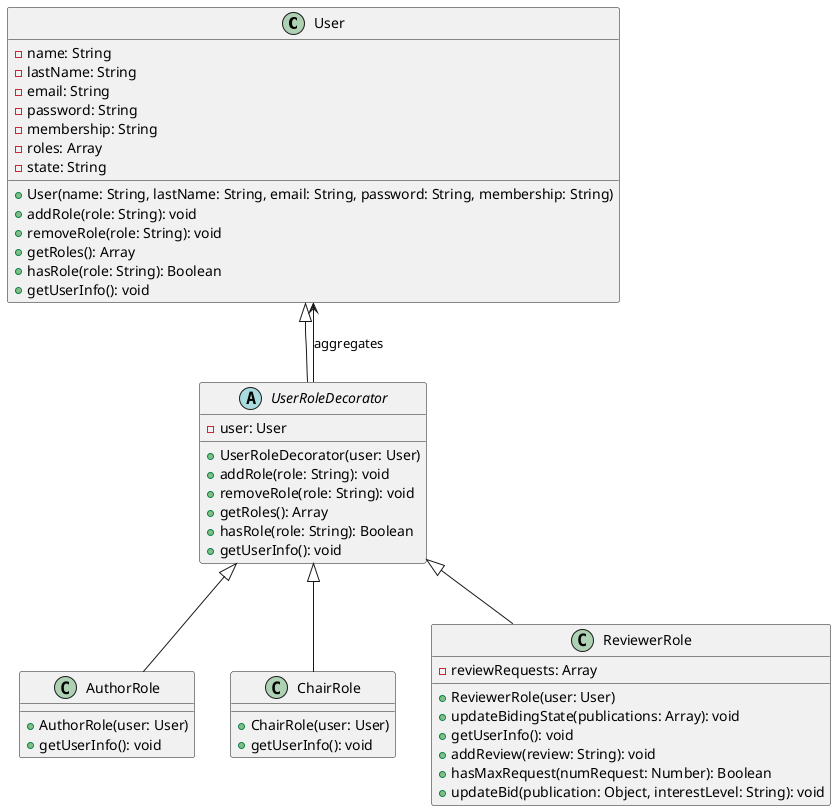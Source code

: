 @startuml
class User {
    - name: String
    - lastName: String
    - email: String
    - password: String
    - membership: String
    - roles: Array
    - state: String
    + User(name: String, lastName: String, email: String, password: String, membership: String)
    + addRole(role: String): void
    + removeRole(role: String): void
    + getRoles(): Array
    + hasRole(role: String): Boolean
    + getUserInfo(): void
}

abstract class UserRoleDecorator {
    - user: User
    + UserRoleDecorator(user: User)
    + addRole(role: String): void
    + removeRole(role: String): void
    + getRoles(): Array
    + hasRole(role: String): Boolean
    + getUserInfo(): void
}

class AuthorRole {
    + AuthorRole(user: User)
    + getUserInfo(): void
}

class ChairRole {
    + ChairRole(user: User)
    + getUserInfo(): void
}

class ReviewerRole {
    - reviewRequests: Array
    + ReviewerRole(user: User)
    + updateBidingState(publications: Array): void
    + getUserInfo(): void
    + addReview(review: String): void
    + hasMaxRequest(numRequest: Number): Boolean
    + updateBid(publication: Object, interestLevel: String): void
}

UserRoleDecorator --> User : aggregates
User <|-- UserRoleDecorator
UserRoleDecorator <|-- AuthorRole
UserRoleDecorator <|-- ChairRole
UserRoleDecorator <|-- ReviewerRole
@enduml
